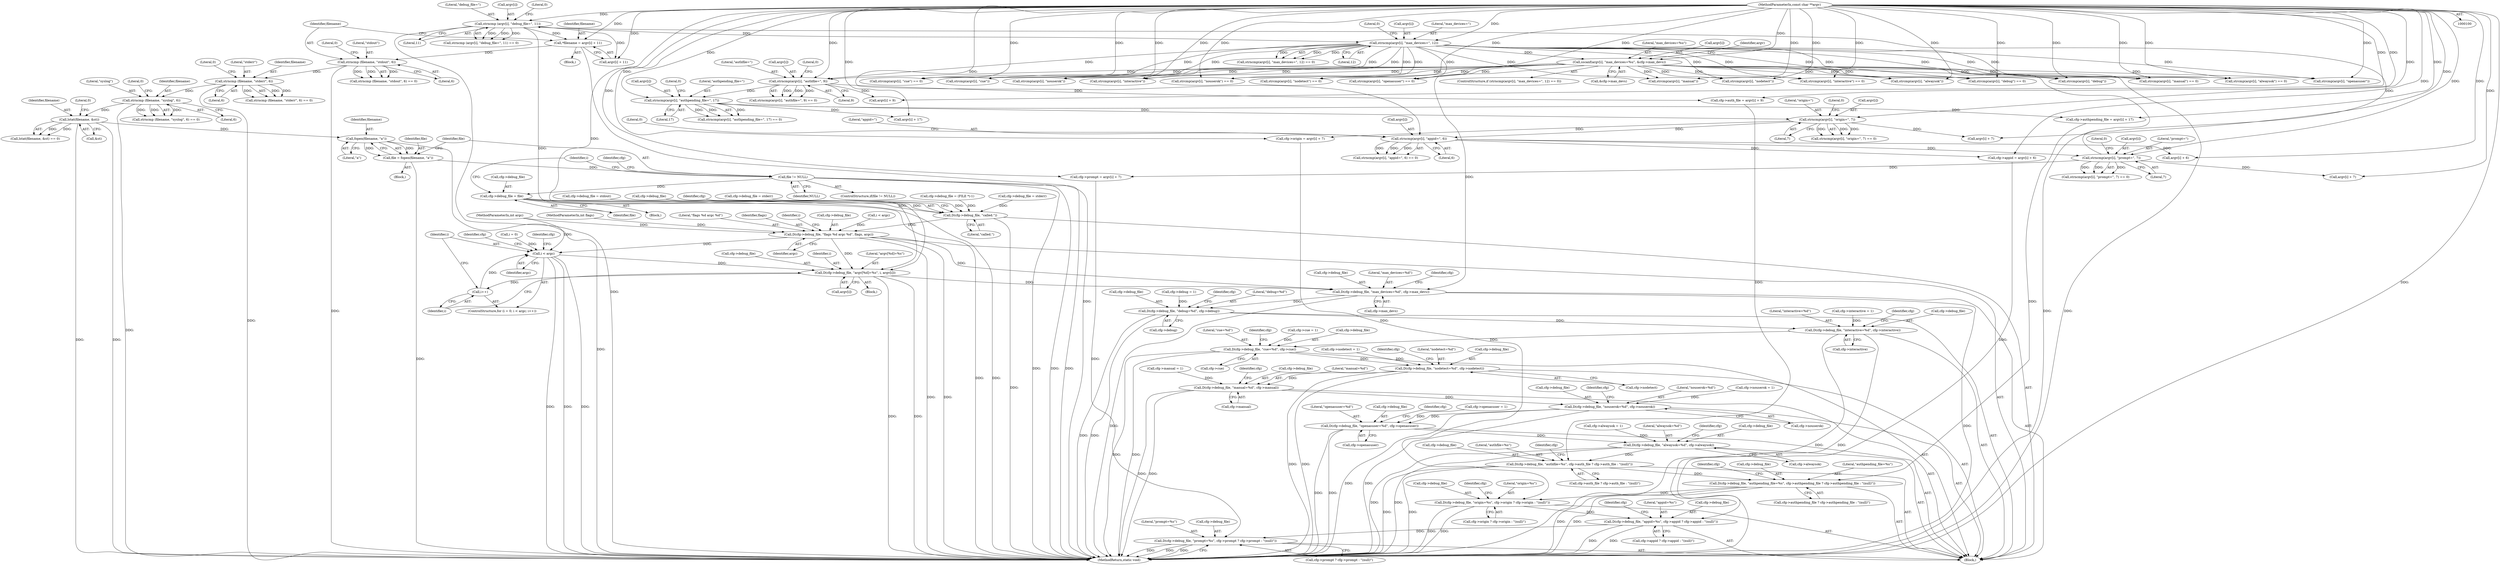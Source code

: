 digraph "0_pam-u2f_18b1914e32b74ff52000f10e97067e841e5fff62_0@API" {
"1000421" [label="(Call,fopen(filename, \"a\"))"];
"1000407" [label="(Call,lstat(filename, &st))"];
"1000387" [label="(Call,strncmp (filename, \"syslog\", 6))"];
"1000373" [label="(Call,strncmp (filename, \"stderr\", 6))"];
"1000359" [label="(Call,strncmp (filename, \"stdout\", 6))"];
"1000350" [label="(Call,*filename = argv[i] + 11)"];
"1000341" [label="(Call,strncmp (argv[i], \"debug_file=\", 11))"];
"1000323" [label="(Call,strncmp(argv[i], \"prompt=\", 7))"];
"1000305" [label="(Call,strncmp(argv[i], \"appid=\", 6))"];
"1000287" [label="(Call,strncmp(argv[i], \"origin=\", 7))"];
"1000269" [label="(Call,strncmp(argv[i], \"authpending_file=\", 17))"];
"1000251" [label="(Call,strncmp(argv[i], \"authfile=\", 9))"];
"1000103" [label="(MethodParameterIn,const char **argv)"];
"1000129" [label="(Call,strncmp(argv[i], \"max_devices=\", 12))"];
"1000136" [label="(Call,sscanf(argv[i], \"max_devices=%u\", &cfg->max_devs))"];
"1000419" [label="(Call,file = fopen(filename, \"a\"))"];
"1000425" [label="(Call,file != NULL)"];
"1000429" [label="(Call,cfg->debug_file = file)"];
"1000439" [label="(Call,D(cfg->debug_file, \"called.\"))"];
"1000444" [label="(Call,D(cfg->debug_file, \"flags %d argc %d\", flags, argc))"];
"1000455" [label="(Call,i < argc)"];
"1000461" [label="(Call,D(cfg->debug_file, \"argv[%d]=%s\", i, argv[i]))"];
"1000458" [label="(Call,i++)"];
"1000470" [label="(Call,D(cfg->debug_file, \"max_devices=%d\", cfg->max_devs))"];
"1000478" [label="(Call,D(cfg->debug_file, \"debug=%d\", cfg->debug))"];
"1000486" [label="(Call,D(cfg->debug_file, \"interactive=%d\", cfg->interactive))"];
"1000494" [label="(Call,D(cfg->debug_file, \"cue=%d\", cfg->cue))"];
"1000502" [label="(Call,D(cfg->debug_file, \"nodetect=%d\", cfg->nodetect))"];
"1000510" [label="(Call,D(cfg->debug_file, \"manual=%d\", cfg->manual))"];
"1000518" [label="(Call,D(cfg->debug_file, \"nouserok=%d\", cfg->nouserok))"];
"1000526" [label="(Call,D(cfg->debug_file, \"openasuser=%d\", cfg->openasuser))"];
"1000534" [label="(Call,D(cfg->debug_file, \"alwaysok=%d\", cfg->alwaysok))"];
"1000542" [label="(Call,D(cfg->debug_file, \"authfile=%s\", cfg->auth_file ? cfg->auth_file : \"(null)\"))"];
"1000555" [label="(Call,D(cfg->debug_file, \"authpending_file=%s\", cfg->authpending_file ? cfg->authpending_file : \"(null)\"))"];
"1000568" [label="(Call,D(cfg->debug_file, \"origin=%s\", cfg->origin ? cfg->origin : \"(null)\"))"];
"1000581" [label="(Call,D(cfg->debug_file, \"appid=%s\", cfg->appid ? cfg->appid : \"(null)\"))"];
"1000594" [label="(Call,D(cfg->debug_file, \"prompt=%s\", cfg->prompt ? cfg->prompt : \"(null)\"))"];
"1000422" [label="(Identifier,filename)"];
"1000351" [label="(Identifier,filename)"];
"1000419" [label="(Call,file = fopen(filename, \"a\"))"];
"1000433" [label="(Identifier,file)"];
"1000490" [label="(Literal,\"interactive=%d\")"];
"1000141" [label="(Call,&cfg->max_devs)"];
"1000365" [label="(Call,cfg->debug_file = stdout)"];
"1000160" [label="(Call,strcmp(argv[i], \"debug\"))"];
"1000491" [label="(Call,cfg->interactive)"];
"1000387" [label="(Call,strncmp (filename, \"syslog\", 6))"];
"1000129" [label="(Call,strncmp(argv[i], \"max_devices=\", 12))"];
"1000324" [label="(Call,argv[i])"];
"1000287" [label="(Call,strncmp(argv[i], \"origin=\", 7))"];
"1000330" [label="(Call,cfg->prompt = argv[i] + 7)"];
"1000327" [label="(Literal,\"prompt=\")"];
"1000518" [label="(Call,D(cfg->debug_file, \"nouserok=%d\", cfg->nouserok))"];
"1000440" [label="(Call,cfg->debug_file)"];
"1000269" [label="(Call,strncmp(argv[i], \"authpending_file=\", 17))"];
"1000479" [label="(Call,cfg->debug_file)"];
"1000406" [label="(Call,lstat(filename, &st) == 0)"];
"1000212" [label="(Call,strcmp(argv[i], \"interactive\"))"];
"1000448" [label="(Literal,\"flags %d argc %d\")"];
"1000218" [label="(Call,cfg->interactive = 1)"];
"1000431" [label="(Identifier,cfg)"];
"1000159" [label="(Call,strcmp(argv[i], \"debug\") == 0)"];
"1000262" [label="(Call,argv[i] + 9)"];
"1000255" [label="(Literal,\"authfile=\")"];
"1000186" [label="(Call,strcmp(argv[i], \"openasuser\"))"];
"1000461" [label="(Call,D(cfg->debug_file, \"argv[%d]=%s\", i, argv[i]))"];
"1000507" [label="(Call,cfg->nodetect)"];
"1000528" [label="(Identifier,cfg)"];
"1000531" [label="(Call,cfg->openasuser)"];
"1000390" [label="(Literal,6)"];
"1000377" [label="(Literal,0)"];
"1000499" [label="(Call,cfg->cue)"];
"1000523" [label="(Call,cfg->nouserok)"];
"1000341" [label="(Call,strncmp (argv[i], \"debug_file=\", 11))"];
"1000352" [label="(Call,argv[i] + 11)"];
"1000328" [label="(Literal,7)"];
"1000486" [label="(Call,D(cfg->debug_file, \"interactive=%d\", cfg->interactive))"];
"1000346" [label="(Literal,11)"];
"1000225" [label="(Call,strcmp(argv[i], \"cue\"))"];
"1000475" [label="(Call,cfg->max_devs)"];
"1000471" [label="(Call,cfg->debug_file)"];
"1000527" [label="(Call,cfg->debug_file)"];
"1000140" [label="(Literal,\"max_devices=%u\")"];
"1000172" [label="(Call,strcmp(argv[i], \"nouserok\") == 0)"];
"1000538" [label="(Literal,\"alwaysok=%d\")"];
"1000348" [label="(Block,)"];
"1000103" [label="(MethodParameterIn,const char **argv)"];
"1000556" [label="(Call,cfg->debug_file)"];
"1000568" [label="(Call,D(cfg->debug_file, \"origin=%s\", cfg->origin ? cfg->origin : \"(null)\"))"];
"1000427" [label="(Identifier,NULL)"];
"1000244" [label="(Call,cfg->nodetect = 1)"];
"1000409" [label="(Call,&st)"];
"1000251" [label="(Call,strncmp(argv[i], \"authfile=\", 9))"];
"1000573" [label="(Call,cfg->origin ? cfg->origin : \"(null)\")"];
"1000274" [label="(Literal,17)"];
"1000361" [label="(Literal,\"stdout\")"];
"1000137" [label="(Call,argv[i])"];
"1000372" [label="(Call,strncmp (filename, \"stderr\", 6) == 0)"];
"1000288" [label="(Call,argv[i])"];
"1000452" [label="(Call,i = 0)"];
"1000596" [label="(Identifier,cfg)"];
"1000258" [label="(Call,cfg->auth_file = argv[i] + 9)"];
"1000478" [label="(Call,D(cfg->debug_file, \"debug=%d\", cfg->debug))"];
"1000362" [label="(Literal,6)"];
"1000147" [label="(Call,strcmp(argv[i], \"manual\"))"];
"1000146" [label="(Call,strcmp(argv[i], \"manual\") == 0)"];
"1000273" [label="(Literal,\"authpending_file=\")"];
"1000375" [label="(Literal,\"stderr\")"];
"1000268" [label="(Call,strncmp(argv[i], \"authpending_file=\", 17) == 0)"];
"1000450" [label="(Identifier,argc)"];
"1000198" [label="(Call,strcmp(argv[i], \"alwaysok\") == 0)"];
"1000536" [label="(Identifier,cfg)"];
"1000449" [label="(Identifier,flags)"];
"1000323" [label="(Call,strncmp(argv[i], \"prompt=\", 7))"];
"1000306" [label="(Call,argv[i])"];
"1000224" [label="(Call,strcmp(argv[i], \"cue\") == 0)"];
"1000127" [label="(ControlStructure,if (strncmp(argv[i], \"max_devices=\", 12) == 0))"];
"1000555" [label="(Call,D(cfg->debug_file, \"authpending_file=%s\", cfg->authpending_file ? cfg->authpending_file : \"(null)\"))"];
"1000474" [label="(Literal,\"max_devices=%d\")"];
"1000543" [label="(Call,cfg->debug_file)"];
"1000408" [label="(Identifier,filename)"];
"1000342" [label="(Call,argv[i])"];
"1000311" [label="(Literal,0)"];
"1000304" [label="(Call,strncmp(argv[i], \"appid=\", 6) == 0)"];
"1000292" [label="(Literal,7)"];
"1000270" [label="(Call,argv[i])"];
"1000275" [label="(Literal,0)"];
"1000544" [label="(Identifier,cfg)"];
"1000535" [label="(Call,cfg->debug_file)"];
"1000360" [label="(Identifier,filename)"];
"1000526" [label="(Call,D(cfg->debug_file, \"openasuser=%d\", cfg->openasuser))"];
"1000286" [label="(Call,strncmp(argv[i], \"origin=\", 7) == 0)"];
"1000166" [label="(Call,cfg->debug = 1)"];
"1000496" [label="(Identifier,cfg)"];
"1000520" [label="(Identifier,cfg)"];
"1000359" [label="(Call,strncmp (filename, \"stdout\", 6))"];
"1000546" [label="(Literal,\"authfile=%s\")"];
"1000581" [label="(Call,D(cfg->debug_file, \"appid=%s\", cfg->appid ? cfg->appid : \"(null)\"))"];
"1000522" [label="(Literal,\"nouserok=%d\")"];
"1000498" [label="(Literal,\"cue=%d\")"];
"1000173" [label="(Call,strcmp(argv[i], \"nouserok\"))"];
"1000128" [label="(Call,strncmp(argv[i], \"max_devices=\", 12) == 0)"];
"1000511" [label="(Call,cfg->debug_file)"];
"1000376" [label="(Literal,6)"];
"1000470" [label="(Call,D(cfg->debug_file, \"max_devices=%d\", cfg->max_devs))"];
"1000428" [label="(Block,)"];
"1000134" [label="(Literal,12)"];
"1000322" [label="(Call,strncmp(argv[i], \"prompt=\", 7) == 0)"];
"1000386" [label="(Call,strncmp (filename, \"syslog\", 6) == 0)"];
"1000515" [label="(Call,cfg->manual)"];
"1000280" [label="(Call,argv[i] + 17)"];
"1000502" [label="(Call,D(cfg->debug_file, \"nodetect=%d\", cfg->nodetect))"];
"1000425" [label="(Call,file != NULL)"];
"1000514" [label="(Literal,\"manual=%d\")"];
"1000334" [label="(Call,argv[i] + 7)"];
"1000423" [label="(Literal,\"a\")"];
"1000309" [label="(Literal,\"appid=\")"];
"1000559" [label="(Literal,\"authpending_file=%s\")"];
"1000569" [label="(Call,cfg->debug_file)"];
"1000488" [label="(Identifier,cfg)"];
"1000347" [label="(Literal,0)"];
"1000594" [label="(Call,D(cfg->debug_file, \"prompt=%s\", cfg->prompt ? cfg->prompt : \"(null)\"))"];
"1000472" [label="(Identifier,cfg)"];
"1000389" [label="(Literal,\"syslog\")"];
"1000316" [label="(Call,argv[i] + 6)"];
"1000252" [label="(Call,argv[i])"];
"1000421" [label="(Call,fopen(filename, \"a\"))"];
"1000305" [label="(Call,strncmp(argv[i], \"appid=\", 6))"];
"1000458" [label="(Call,i++)"];
"1000460" [label="(Block,)"];
"1000482" [label="(Literal,\"debug=%d\")"];
"1000430" [label="(Call,cfg->debug_file)"];
"1000504" [label="(Identifier,cfg)"];
"1000153" [label="(Call,cfg->manual = 1)"];
"1000466" [label="(Identifier,i)"];
"1000572" [label="(Literal,\"origin=%s\")"];
"1000443" [label="(Literal,\"called.\")"];
"1000451" [label="(ControlStructure,for (i = 0; i < argc; i++))"];
"1000294" [label="(Call,cfg->origin = argv[i] + 7)"];
"1000446" [label="(Identifier,cfg)"];
"1000373" [label="(Call,strncmp (filename, \"stderr\", 6))"];
"1000340" [label="(Call,strncmp (argv[i], \"debug_file=\", 11) == 0)"];
"1000542" [label="(Call,D(cfg->debug_file, \"authfile=%s\", cfg->auth_file ? cfg->auth_file : \"(null)\"))"];
"1000192" [label="(Call,cfg->openasuser = 1)"];
"1000607" [label="(MethodReturn,static void)"];
"1000231" [label="(Call,cfg->cue = 1)"];
"1000112" [label="(Call,cfg->debug_file = stderr)"];
"1000438" [label="(Block,)"];
"1000510" [label="(Call,D(cfg->debug_file, \"manual=%d\", cfg->manual))"];
"1000512" [label="(Identifier,cfg)"];
"1000480" [label="(Identifier,cfg)"];
"1000595" [label="(Call,cfg->debug_file)"];
"1000257" [label="(Literal,0)"];
"1000557" [label="(Identifier,cfg)"];
"1000424" [label="(ControlStructure,if(file != NULL))"];
"1000391" [label="(Literal,0)"];
"1000453" [label="(Identifier,i)"];
"1000429" [label="(Call,cfg->debug_file = file)"];
"1000444" [label="(Call,D(cfg->debug_file, \"flags %d argc %d\", flags, argc))"];
"1000363" [label="(Literal,0)"];
"1000583" [label="(Identifier,cfg)"];
"1000457" [label="(Identifier,argc)"];
"1000586" [label="(Call,cfg->appid ? cfg->appid : \"(null)\")"];
"1000598" [label="(Literal,\"prompt=%s\")"];
"1000179" [label="(Call,cfg->nouserok = 1)"];
"1000298" [label="(Call,argv[i] + 7)"];
"1000256" [label="(Literal,9)"];
"1000237" [label="(Call,strcmp(argv[i], \"nodetect\") == 0)"];
"1000439" [label="(Call,D(cfg->debug_file, \"called.\"))"];
"1000445" [label="(Call,cfg->debug_file)"];
"1000455" [label="(Call,i < argc)"];
"1000459" [label="(Identifier,i)"];
"1000530" [label="(Literal,\"openasuser=%d\")"];
"1000135" [label="(Literal,0)"];
"1000205" [label="(Call,cfg->alwaysok = 1)"];
"1000456" [label="(Identifier,i)"];
"1000185" [label="(Call,strcmp(argv[i], \"openasuser\") == 0)"];
"1000130" [label="(Call,argv[i])"];
"1000312" [label="(Call,cfg->appid = argv[i] + 6)"];
"1000465" [label="(Literal,\"argv[%d]=%s\")"];
"1000539" [label="(Call,cfg->alwaysok)"];
"1000238" [label="(Call,strcmp(argv[i], \"nodetect\"))"];
"1000570" [label="(Identifier,cfg)"];
"1000250" [label="(Call,strncmp(argv[i], \"authfile=\", 9) == 0)"];
"1000149" [label="(Identifier,argv)"];
"1000102" [label="(MethodParameterIn,int argc)"];
"1000121" [label="(Call,i < argc)"];
"1000211" [label="(Call,strcmp(argv[i], \"interactive\") == 0)"];
"1000467" [label="(Call,argv[i])"];
"1000291" [label="(Literal,\"origin=\")"];
"1000494" [label="(Call,D(cfg->debug_file, \"cue=%d\", cfg->cue))"];
"1000483" [label="(Call,cfg->debug)"];
"1000599" [label="(Call,cfg->prompt ? cfg->prompt : \"(null)\")"];
"1000462" [label="(Call,cfg->debug_file)"];
"1000519" [label="(Call,cfg->debug_file)"];
"1000329" [label="(Literal,0)"];
"1000101" [label="(MethodParameterIn,int flags)"];
"1000276" [label="(Call,cfg->authpending_file = argv[i] + 17)"];
"1000506" [label="(Literal,\"nodetect=%d\")"];
"1000374" [label="(Identifier,filename)"];
"1000393" [label="(Call,cfg->debug_file = (FILE *)-1)"];
"1000125" [label="(Identifier,i)"];
"1000388" [label="(Identifier,filename)"];
"1000358" [label="(Call,strncmp (filename, \"stdout\", 6) == 0)"];
"1000418" [label="(Block,)"];
"1000407" [label="(Call,lstat(filename, &st))"];
"1000310" [label="(Literal,6)"];
"1000136" [label="(Call,sscanf(argv[i], \"max_devices=%u\", &cfg->max_devs))"];
"1000463" [label="(Identifier,cfg)"];
"1000350" [label="(Call,*filename = argv[i] + 11)"];
"1000534" [label="(Call,D(cfg->debug_file, \"alwaysok=%d\", cfg->alwaysok))"];
"1000560" [label="(Call,cfg->authpending_file ? cfg->authpending_file : \"(null)\")"];
"1000293" [label="(Literal,0)"];
"1000503" [label="(Call,cfg->debug_file)"];
"1000379" [label="(Call,cfg->debug_file = stderr)"];
"1000547" [label="(Call,cfg->auth_file ? cfg->auth_file : \"(null)\")"];
"1000345" [label="(Literal,\"debug_file=\")"];
"1000133" [label="(Literal,\"max_devices=\")"];
"1000426" [label="(Identifier,file)"];
"1000199" [label="(Call,strcmp(argv[i], \"alwaysok\"))"];
"1000585" [label="(Literal,\"appid=%s\")"];
"1000420" [label="(Identifier,file)"];
"1000487" [label="(Call,cfg->debug_file)"];
"1000582" [label="(Call,cfg->debug_file)"];
"1000495" [label="(Call,cfg->debug_file)"];
"1000411" [label="(Literal,0)"];
"1000421" -> "1000419"  [label="AST: "];
"1000421" -> "1000423"  [label="CFG: "];
"1000422" -> "1000421"  [label="AST: "];
"1000423" -> "1000421"  [label="AST: "];
"1000419" -> "1000421"  [label="CFG: "];
"1000421" -> "1000607"  [label="DDG: "];
"1000421" -> "1000419"  [label="DDG: "];
"1000421" -> "1000419"  [label="DDG: "];
"1000407" -> "1000421"  [label="DDG: "];
"1000407" -> "1000406"  [label="AST: "];
"1000407" -> "1000409"  [label="CFG: "];
"1000408" -> "1000407"  [label="AST: "];
"1000409" -> "1000407"  [label="AST: "];
"1000411" -> "1000407"  [label="CFG: "];
"1000407" -> "1000607"  [label="DDG: "];
"1000407" -> "1000607"  [label="DDG: "];
"1000407" -> "1000406"  [label="DDG: "];
"1000407" -> "1000406"  [label="DDG: "];
"1000387" -> "1000407"  [label="DDG: "];
"1000387" -> "1000386"  [label="AST: "];
"1000387" -> "1000390"  [label="CFG: "];
"1000388" -> "1000387"  [label="AST: "];
"1000389" -> "1000387"  [label="AST: "];
"1000390" -> "1000387"  [label="AST: "];
"1000391" -> "1000387"  [label="CFG: "];
"1000387" -> "1000607"  [label="DDG: "];
"1000387" -> "1000386"  [label="DDG: "];
"1000387" -> "1000386"  [label="DDG: "];
"1000387" -> "1000386"  [label="DDG: "];
"1000373" -> "1000387"  [label="DDG: "];
"1000373" -> "1000372"  [label="AST: "];
"1000373" -> "1000376"  [label="CFG: "];
"1000374" -> "1000373"  [label="AST: "];
"1000375" -> "1000373"  [label="AST: "];
"1000376" -> "1000373"  [label="AST: "];
"1000377" -> "1000373"  [label="CFG: "];
"1000373" -> "1000607"  [label="DDG: "];
"1000373" -> "1000372"  [label="DDG: "];
"1000373" -> "1000372"  [label="DDG: "];
"1000373" -> "1000372"  [label="DDG: "];
"1000359" -> "1000373"  [label="DDG: "];
"1000359" -> "1000358"  [label="AST: "];
"1000359" -> "1000362"  [label="CFG: "];
"1000360" -> "1000359"  [label="AST: "];
"1000361" -> "1000359"  [label="AST: "];
"1000362" -> "1000359"  [label="AST: "];
"1000363" -> "1000359"  [label="CFG: "];
"1000359" -> "1000607"  [label="DDG: "];
"1000359" -> "1000358"  [label="DDG: "];
"1000359" -> "1000358"  [label="DDG: "];
"1000359" -> "1000358"  [label="DDG: "];
"1000350" -> "1000359"  [label="DDG: "];
"1000350" -> "1000348"  [label="AST: "];
"1000350" -> "1000352"  [label="CFG: "];
"1000351" -> "1000350"  [label="AST: "];
"1000352" -> "1000350"  [label="AST: "];
"1000360" -> "1000350"  [label="CFG: "];
"1000350" -> "1000607"  [label="DDG: "];
"1000341" -> "1000350"  [label="DDG: "];
"1000103" -> "1000350"  [label="DDG: "];
"1000341" -> "1000340"  [label="AST: "];
"1000341" -> "1000346"  [label="CFG: "];
"1000342" -> "1000341"  [label="AST: "];
"1000345" -> "1000341"  [label="AST: "];
"1000346" -> "1000341"  [label="AST: "];
"1000347" -> "1000341"  [label="CFG: "];
"1000341" -> "1000607"  [label="DDG: "];
"1000341" -> "1000129"  [label="DDG: "];
"1000341" -> "1000340"  [label="DDG: "];
"1000341" -> "1000340"  [label="DDG: "];
"1000341" -> "1000340"  [label="DDG: "];
"1000323" -> "1000341"  [label="DDG: "];
"1000103" -> "1000341"  [label="DDG: "];
"1000341" -> "1000352"  [label="DDG: "];
"1000341" -> "1000461"  [label="DDG: "];
"1000323" -> "1000322"  [label="AST: "];
"1000323" -> "1000328"  [label="CFG: "];
"1000324" -> "1000323"  [label="AST: "];
"1000327" -> "1000323"  [label="AST: "];
"1000328" -> "1000323"  [label="AST: "];
"1000329" -> "1000323"  [label="CFG: "];
"1000323" -> "1000322"  [label="DDG: "];
"1000323" -> "1000322"  [label="DDG: "];
"1000323" -> "1000322"  [label="DDG: "];
"1000305" -> "1000323"  [label="DDG: "];
"1000103" -> "1000323"  [label="DDG: "];
"1000323" -> "1000330"  [label="DDG: "];
"1000323" -> "1000334"  [label="DDG: "];
"1000305" -> "1000304"  [label="AST: "];
"1000305" -> "1000310"  [label="CFG: "];
"1000306" -> "1000305"  [label="AST: "];
"1000309" -> "1000305"  [label="AST: "];
"1000310" -> "1000305"  [label="AST: "];
"1000311" -> "1000305"  [label="CFG: "];
"1000305" -> "1000304"  [label="DDG: "];
"1000305" -> "1000304"  [label="DDG: "];
"1000305" -> "1000304"  [label="DDG: "];
"1000287" -> "1000305"  [label="DDG: "];
"1000103" -> "1000305"  [label="DDG: "];
"1000305" -> "1000312"  [label="DDG: "];
"1000305" -> "1000316"  [label="DDG: "];
"1000287" -> "1000286"  [label="AST: "];
"1000287" -> "1000292"  [label="CFG: "];
"1000288" -> "1000287"  [label="AST: "];
"1000291" -> "1000287"  [label="AST: "];
"1000292" -> "1000287"  [label="AST: "];
"1000293" -> "1000287"  [label="CFG: "];
"1000287" -> "1000286"  [label="DDG: "];
"1000287" -> "1000286"  [label="DDG: "];
"1000287" -> "1000286"  [label="DDG: "];
"1000269" -> "1000287"  [label="DDG: "];
"1000103" -> "1000287"  [label="DDG: "];
"1000287" -> "1000294"  [label="DDG: "];
"1000287" -> "1000298"  [label="DDG: "];
"1000269" -> "1000268"  [label="AST: "];
"1000269" -> "1000274"  [label="CFG: "];
"1000270" -> "1000269"  [label="AST: "];
"1000273" -> "1000269"  [label="AST: "];
"1000274" -> "1000269"  [label="AST: "];
"1000275" -> "1000269"  [label="CFG: "];
"1000269" -> "1000268"  [label="DDG: "];
"1000269" -> "1000268"  [label="DDG: "];
"1000269" -> "1000268"  [label="DDG: "];
"1000251" -> "1000269"  [label="DDG: "];
"1000103" -> "1000269"  [label="DDG: "];
"1000269" -> "1000276"  [label="DDG: "];
"1000269" -> "1000280"  [label="DDG: "];
"1000251" -> "1000250"  [label="AST: "];
"1000251" -> "1000256"  [label="CFG: "];
"1000252" -> "1000251"  [label="AST: "];
"1000255" -> "1000251"  [label="AST: "];
"1000256" -> "1000251"  [label="AST: "];
"1000257" -> "1000251"  [label="CFG: "];
"1000251" -> "1000250"  [label="DDG: "];
"1000251" -> "1000250"  [label="DDG: "];
"1000251" -> "1000250"  [label="DDG: "];
"1000103" -> "1000251"  [label="DDG: "];
"1000129" -> "1000251"  [label="DDG: "];
"1000136" -> "1000251"  [label="DDG: "];
"1000251" -> "1000258"  [label="DDG: "];
"1000251" -> "1000262"  [label="DDG: "];
"1000103" -> "1000100"  [label="AST: "];
"1000103" -> "1000607"  [label="DDG: "];
"1000103" -> "1000129"  [label="DDG: "];
"1000103" -> "1000136"  [label="DDG: "];
"1000103" -> "1000146"  [label="DDG: "];
"1000103" -> "1000147"  [label="DDG: "];
"1000103" -> "1000159"  [label="DDG: "];
"1000103" -> "1000160"  [label="DDG: "];
"1000103" -> "1000172"  [label="DDG: "];
"1000103" -> "1000173"  [label="DDG: "];
"1000103" -> "1000185"  [label="DDG: "];
"1000103" -> "1000186"  [label="DDG: "];
"1000103" -> "1000198"  [label="DDG: "];
"1000103" -> "1000199"  [label="DDG: "];
"1000103" -> "1000211"  [label="DDG: "];
"1000103" -> "1000212"  [label="DDG: "];
"1000103" -> "1000224"  [label="DDG: "];
"1000103" -> "1000225"  [label="DDG: "];
"1000103" -> "1000237"  [label="DDG: "];
"1000103" -> "1000238"  [label="DDG: "];
"1000103" -> "1000258"  [label="DDG: "];
"1000103" -> "1000262"  [label="DDG: "];
"1000103" -> "1000276"  [label="DDG: "];
"1000103" -> "1000280"  [label="DDG: "];
"1000103" -> "1000294"  [label="DDG: "];
"1000103" -> "1000298"  [label="DDG: "];
"1000103" -> "1000312"  [label="DDG: "];
"1000103" -> "1000316"  [label="DDG: "];
"1000103" -> "1000330"  [label="DDG: "];
"1000103" -> "1000334"  [label="DDG: "];
"1000103" -> "1000352"  [label="DDG: "];
"1000103" -> "1000461"  [label="DDG: "];
"1000129" -> "1000128"  [label="AST: "];
"1000129" -> "1000134"  [label="CFG: "];
"1000130" -> "1000129"  [label="AST: "];
"1000133" -> "1000129"  [label="AST: "];
"1000134" -> "1000129"  [label="AST: "];
"1000135" -> "1000129"  [label="CFG: "];
"1000129" -> "1000128"  [label="DDG: "];
"1000129" -> "1000128"  [label="DDG: "];
"1000129" -> "1000128"  [label="DDG: "];
"1000129" -> "1000136"  [label="DDG: "];
"1000129" -> "1000146"  [label="DDG: "];
"1000129" -> "1000147"  [label="DDG: "];
"1000129" -> "1000159"  [label="DDG: "];
"1000129" -> "1000160"  [label="DDG: "];
"1000129" -> "1000172"  [label="DDG: "];
"1000129" -> "1000173"  [label="DDG: "];
"1000129" -> "1000185"  [label="DDG: "];
"1000129" -> "1000186"  [label="DDG: "];
"1000129" -> "1000198"  [label="DDG: "];
"1000129" -> "1000199"  [label="DDG: "];
"1000129" -> "1000211"  [label="DDG: "];
"1000129" -> "1000212"  [label="DDG: "];
"1000129" -> "1000224"  [label="DDG: "];
"1000129" -> "1000225"  [label="DDG: "];
"1000129" -> "1000237"  [label="DDG: "];
"1000129" -> "1000238"  [label="DDG: "];
"1000136" -> "1000127"  [label="AST: "];
"1000136" -> "1000141"  [label="CFG: "];
"1000137" -> "1000136"  [label="AST: "];
"1000140" -> "1000136"  [label="AST: "];
"1000141" -> "1000136"  [label="AST: "];
"1000149" -> "1000136"  [label="CFG: "];
"1000136" -> "1000607"  [label="DDG: "];
"1000136" -> "1000607"  [label="DDG: "];
"1000136" -> "1000146"  [label="DDG: "];
"1000136" -> "1000147"  [label="DDG: "];
"1000136" -> "1000159"  [label="DDG: "];
"1000136" -> "1000160"  [label="DDG: "];
"1000136" -> "1000172"  [label="DDG: "];
"1000136" -> "1000173"  [label="DDG: "];
"1000136" -> "1000185"  [label="DDG: "];
"1000136" -> "1000186"  [label="DDG: "];
"1000136" -> "1000198"  [label="DDG: "];
"1000136" -> "1000199"  [label="DDG: "];
"1000136" -> "1000211"  [label="DDG: "];
"1000136" -> "1000212"  [label="DDG: "];
"1000136" -> "1000224"  [label="DDG: "];
"1000136" -> "1000225"  [label="DDG: "];
"1000136" -> "1000237"  [label="DDG: "];
"1000136" -> "1000238"  [label="DDG: "];
"1000136" -> "1000470"  [label="DDG: "];
"1000419" -> "1000418"  [label="AST: "];
"1000420" -> "1000419"  [label="AST: "];
"1000426" -> "1000419"  [label="CFG: "];
"1000419" -> "1000607"  [label="DDG: "];
"1000419" -> "1000425"  [label="DDG: "];
"1000425" -> "1000424"  [label="AST: "];
"1000425" -> "1000427"  [label="CFG: "];
"1000426" -> "1000425"  [label="AST: "];
"1000427" -> "1000425"  [label="AST: "];
"1000431" -> "1000425"  [label="CFG: "];
"1000125" -> "1000425"  [label="CFG: "];
"1000425" -> "1000607"  [label="DDG: "];
"1000425" -> "1000607"  [label="DDG: "];
"1000425" -> "1000607"  [label="DDG: "];
"1000425" -> "1000429"  [label="DDG: "];
"1000429" -> "1000428"  [label="AST: "];
"1000429" -> "1000433"  [label="CFG: "];
"1000430" -> "1000429"  [label="AST: "];
"1000433" -> "1000429"  [label="AST: "];
"1000125" -> "1000429"  [label="CFG: "];
"1000429" -> "1000607"  [label="DDG: "];
"1000429" -> "1000607"  [label="DDG: "];
"1000429" -> "1000439"  [label="DDG: "];
"1000439" -> "1000438"  [label="AST: "];
"1000439" -> "1000443"  [label="CFG: "];
"1000440" -> "1000439"  [label="AST: "];
"1000443" -> "1000439"  [label="AST: "];
"1000446" -> "1000439"  [label="CFG: "];
"1000439" -> "1000607"  [label="DDG: "];
"1000393" -> "1000439"  [label="DDG: "];
"1000379" -> "1000439"  [label="DDG: "];
"1000365" -> "1000439"  [label="DDG: "];
"1000112" -> "1000439"  [label="DDG: "];
"1000439" -> "1000444"  [label="DDG: "];
"1000444" -> "1000438"  [label="AST: "];
"1000444" -> "1000450"  [label="CFG: "];
"1000445" -> "1000444"  [label="AST: "];
"1000448" -> "1000444"  [label="AST: "];
"1000449" -> "1000444"  [label="AST: "];
"1000450" -> "1000444"  [label="AST: "];
"1000453" -> "1000444"  [label="CFG: "];
"1000444" -> "1000607"  [label="DDG: "];
"1000444" -> "1000607"  [label="DDG: "];
"1000101" -> "1000444"  [label="DDG: "];
"1000121" -> "1000444"  [label="DDG: "];
"1000102" -> "1000444"  [label="DDG: "];
"1000444" -> "1000455"  [label="DDG: "];
"1000444" -> "1000461"  [label="DDG: "];
"1000444" -> "1000470"  [label="DDG: "];
"1000455" -> "1000451"  [label="AST: "];
"1000455" -> "1000457"  [label="CFG: "];
"1000456" -> "1000455"  [label="AST: "];
"1000457" -> "1000455"  [label="AST: "];
"1000463" -> "1000455"  [label="CFG: "];
"1000472" -> "1000455"  [label="CFG: "];
"1000455" -> "1000607"  [label="DDG: "];
"1000455" -> "1000607"  [label="DDG: "];
"1000455" -> "1000607"  [label="DDG: "];
"1000458" -> "1000455"  [label="DDG: "];
"1000452" -> "1000455"  [label="DDG: "];
"1000102" -> "1000455"  [label="DDG: "];
"1000455" -> "1000461"  [label="DDG: "];
"1000461" -> "1000460"  [label="AST: "];
"1000461" -> "1000467"  [label="CFG: "];
"1000462" -> "1000461"  [label="AST: "];
"1000465" -> "1000461"  [label="AST: "];
"1000466" -> "1000461"  [label="AST: "];
"1000467" -> "1000461"  [label="AST: "];
"1000459" -> "1000461"  [label="CFG: "];
"1000461" -> "1000607"  [label="DDG: "];
"1000461" -> "1000607"  [label="DDG: "];
"1000461" -> "1000458"  [label="DDG: "];
"1000461" -> "1000470"  [label="DDG: "];
"1000458" -> "1000451"  [label="AST: "];
"1000458" -> "1000459"  [label="CFG: "];
"1000459" -> "1000458"  [label="AST: "];
"1000456" -> "1000458"  [label="CFG: "];
"1000470" -> "1000438"  [label="AST: "];
"1000470" -> "1000475"  [label="CFG: "];
"1000471" -> "1000470"  [label="AST: "];
"1000474" -> "1000470"  [label="AST: "];
"1000475" -> "1000470"  [label="AST: "];
"1000480" -> "1000470"  [label="CFG: "];
"1000470" -> "1000607"  [label="DDG: "];
"1000470" -> "1000607"  [label="DDG: "];
"1000470" -> "1000478"  [label="DDG: "];
"1000478" -> "1000438"  [label="AST: "];
"1000478" -> "1000483"  [label="CFG: "];
"1000479" -> "1000478"  [label="AST: "];
"1000482" -> "1000478"  [label="AST: "];
"1000483" -> "1000478"  [label="AST: "];
"1000488" -> "1000478"  [label="CFG: "];
"1000478" -> "1000607"  [label="DDG: "];
"1000478" -> "1000607"  [label="DDG: "];
"1000166" -> "1000478"  [label="DDG: "];
"1000478" -> "1000486"  [label="DDG: "];
"1000486" -> "1000438"  [label="AST: "];
"1000486" -> "1000491"  [label="CFG: "];
"1000487" -> "1000486"  [label="AST: "];
"1000490" -> "1000486"  [label="AST: "];
"1000491" -> "1000486"  [label="AST: "];
"1000496" -> "1000486"  [label="CFG: "];
"1000486" -> "1000607"  [label="DDG: "];
"1000486" -> "1000607"  [label="DDG: "];
"1000218" -> "1000486"  [label="DDG: "];
"1000486" -> "1000494"  [label="DDG: "];
"1000494" -> "1000438"  [label="AST: "];
"1000494" -> "1000499"  [label="CFG: "];
"1000495" -> "1000494"  [label="AST: "];
"1000498" -> "1000494"  [label="AST: "];
"1000499" -> "1000494"  [label="AST: "];
"1000504" -> "1000494"  [label="CFG: "];
"1000494" -> "1000607"  [label="DDG: "];
"1000494" -> "1000607"  [label="DDG: "];
"1000231" -> "1000494"  [label="DDG: "];
"1000494" -> "1000502"  [label="DDG: "];
"1000502" -> "1000438"  [label="AST: "];
"1000502" -> "1000507"  [label="CFG: "];
"1000503" -> "1000502"  [label="AST: "];
"1000506" -> "1000502"  [label="AST: "];
"1000507" -> "1000502"  [label="AST: "];
"1000512" -> "1000502"  [label="CFG: "];
"1000502" -> "1000607"  [label="DDG: "];
"1000502" -> "1000607"  [label="DDG: "];
"1000244" -> "1000502"  [label="DDG: "];
"1000502" -> "1000510"  [label="DDG: "];
"1000510" -> "1000438"  [label="AST: "];
"1000510" -> "1000515"  [label="CFG: "];
"1000511" -> "1000510"  [label="AST: "];
"1000514" -> "1000510"  [label="AST: "];
"1000515" -> "1000510"  [label="AST: "];
"1000520" -> "1000510"  [label="CFG: "];
"1000510" -> "1000607"  [label="DDG: "];
"1000510" -> "1000607"  [label="DDG: "];
"1000153" -> "1000510"  [label="DDG: "];
"1000510" -> "1000518"  [label="DDG: "];
"1000518" -> "1000438"  [label="AST: "];
"1000518" -> "1000523"  [label="CFG: "];
"1000519" -> "1000518"  [label="AST: "];
"1000522" -> "1000518"  [label="AST: "];
"1000523" -> "1000518"  [label="AST: "];
"1000528" -> "1000518"  [label="CFG: "];
"1000518" -> "1000607"  [label="DDG: "];
"1000518" -> "1000607"  [label="DDG: "];
"1000179" -> "1000518"  [label="DDG: "];
"1000518" -> "1000526"  [label="DDG: "];
"1000526" -> "1000438"  [label="AST: "];
"1000526" -> "1000531"  [label="CFG: "];
"1000527" -> "1000526"  [label="AST: "];
"1000530" -> "1000526"  [label="AST: "];
"1000531" -> "1000526"  [label="AST: "];
"1000536" -> "1000526"  [label="CFG: "];
"1000526" -> "1000607"  [label="DDG: "];
"1000526" -> "1000607"  [label="DDG: "];
"1000192" -> "1000526"  [label="DDG: "];
"1000526" -> "1000534"  [label="DDG: "];
"1000534" -> "1000438"  [label="AST: "];
"1000534" -> "1000539"  [label="CFG: "];
"1000535" -> "1000534"  [label="AST: "];
"1000538" -> "1000534"  [label="AST: "];
"1000539" -> "1000534"  [label="AST: "];
"1000544" -> "1000534"  [label="CFG: "];
"1000534" -> "1000607"  [label="DDG: "];
"1000534" -> "1000607"  [label="DDG: "];
"1000205" -> "1000534"  [label="DDG: "];
"1000534" -> "1000542"  [label="DDG: "];
"1000542" -> "1000438"  [label="AST: "];
"1000542" -> "1000547"  [label="CFG: "];
"1000543" -> "1000542"  [label="AST: "];
"1000546" -> "1000542"  [label="AST: "];
"1000547" -> "1000542"  [label="AST: "];
"1000557" -> "1000542"  [label="CFG: "];
"1000542" -> "1000607"  [label="DDG: "];
"1000542" -> "1000607"  [label="DDG: "];
"1000258" -> "1000542"  [label="DDG: "];
"1000542" -> "1000555"  [label="DDG: "];
"1000555" -> "1000438"  [label="AST: "];
"1000555" -> "1000560"  [label="CFG: "];
"1000556" -> "1000555"  [label="AST: "];
"1000559" -> "1000555"  [label="AST: "];
"1000560" -> "1000555"  [label="AST: "];
"1000570" -> "1000555"  [label="CFG: "];
"1000555" -> "1000607"  [label="DDG: "];
"1000555" -> "1000607"  [label="DDG: "];
"1000276" -> "1000555"  [label="DDG: "];
"1000555" -> "1000568"  [label="DDG: "];
"1000568" -> "1000438"  [label="AST: "];
"1000568" -> "1000573"  [label="CFG: "];
"1000569" -> "1000568"  [label="AST: "];
"1000572" -> "1000568"  [label="AST: "];
"1000573" -> "1000568"  [label="AST: "];
"1000583" -> "1000568"  [label="CFG: "];
"1000568" -> "1000607"  [label="DDG: "];
"1000568" -> "1000607"  [label="DDG: "];
"1000294" -> "1000568"  [label="DDG: "];
"1000568" -> "1000581"  [label="DDG: "];
"1000581" -> "1000438"  [label="AST: "];
"1000581" -> "1000586"  [label="CFG: "];
"1000582" -> "1000581"  [label="AST: "];
"1000585" -> "1000581"  [label="AST: "];
"1000586" -> "1000581"  [label="AST: "];
"1000596" -> "1000581"  [label="CFG: "];
"1000581" -> "1000607"  [label="DDG: "];
"1000581" -> "1000607"  [label="DDG: "];
"1000312" -> "1000581"  [label="DDG: "];
"1000581" -> "1000594"  [label="DDG: "];
"1000594" -> "1000438"  [label="AST: "];
"1000594" -> "1000599"  [label="CFG: "];
"1000595" -> "1000594"  [label="AST: "];
"1000598" -> "1000594"  [label="AST: "];
"1000599" -> "1000594"  [label="AST: "];
"1000607" -> "1000594"  [label="CFG: "];
"1000594" -> "1000607"  [label="DDG: "];
"1000594" -> "1000607"  [label="DDG: "];
"1000594" -> "1000607"  [label="DDG: "];
"1000330" -> "1000594"  [label="DDG: "];
}
